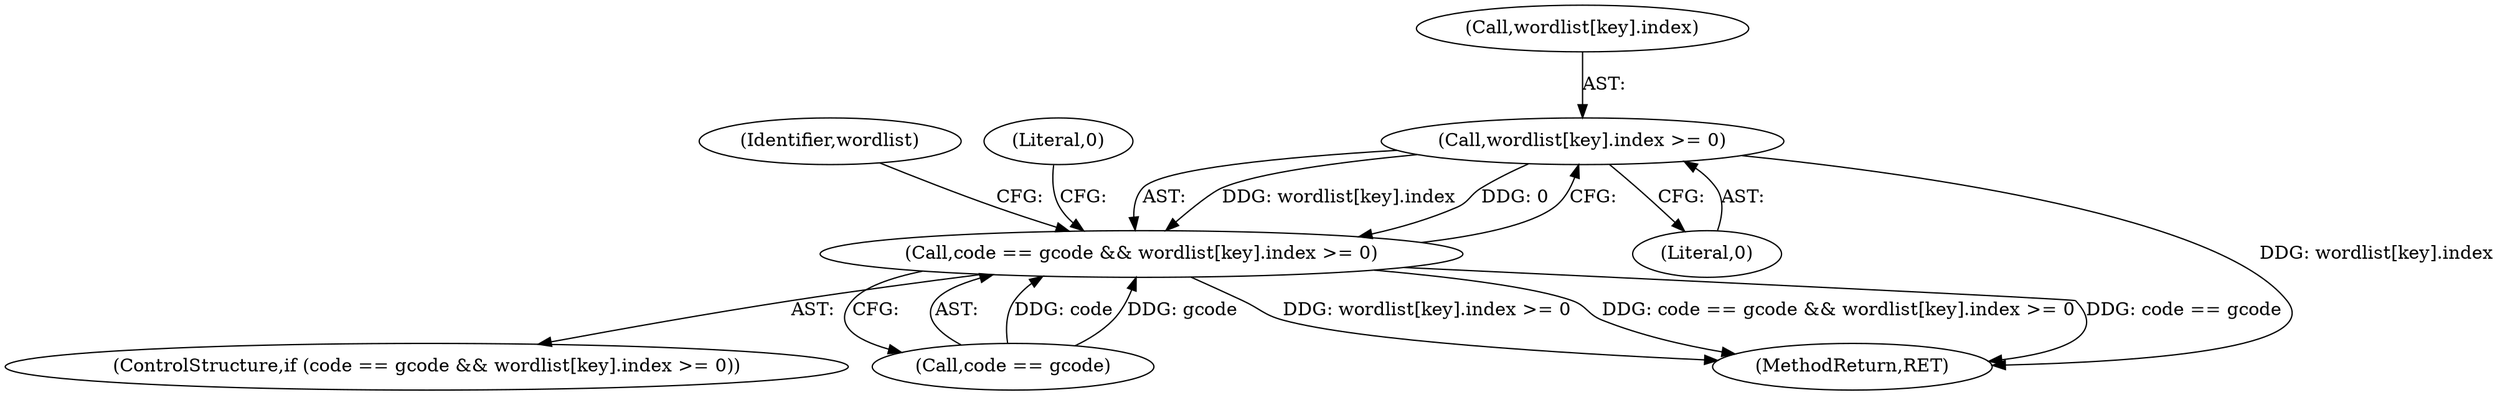digraph "0_oniguruma_166a6c3999bf06b4de0ab4ce6b088a468cc4029f@array" {
"1000139" [label="(Call,wordlist[key].index >= 0)"];
"1000135" [label="(Call,code == gcode && wordlist[key].index >= 0)"];
"1000135" [label="(Call,code == gcode && wordlist[key].index >= 0)"];
"1000140" [label="(Call,wordlist[key].index)"];
"1000145" [label="(Literal,0)"];
"1000149" [label="(Identifier,wordlist)"];
"1000136" [label="(Call,code == gcode)"];
"1000134" [label="(ControlStructure,if (code == gcode && wordlist[key].index >= 0))"];
"1000152" [label="(Literal,0)"];
"1000139" [label="(Call,wordlist[key].index >= 0)"];
"1000153" [label="(MethodReturn,RET)"];
"1000139" -> "1000135"  [label="AST: "];
"1000139" -> "1000145"  [label="CFG: "];
"1000140" -> "1000139"  [label="AST: "];
"1000145" -> "1000139"  [label="AST: "];
"1000135" -> "1000139"  [label="CFG: "];
"1000139" -> "1000153"  [label="DDG: wordlist[key].index"];
"1000139" -> "1000135"  [label="DDG: wordlist[key].index"];
"1000139" -> "1000135"  [label="DDG: 0"];
"1000135" -> "1000134"  [label="AST: "];
"1000135" -> "1000136"  [label="CFG: "];
"1000136" -> "1000135"  [label="AST: "];
"1000149" -> "1000135"  [label="CFG: "];
"1000152" -> "1000135"  [label="CFG: "];
"1000135" -> "1000153"  [label="DDG: wordlist[key].index >= 0"];
"1000135" -> "1000153"  [label="DDG: code == gcode && wordlist[key].index >= 0"];
"1000135" -> "1000153"  [label="DDG: code == gcode"];
"1000136" -> "1000135"  [label="DDG: code"];
"1000136" -> "1000135"  [label="DDG: gcode"];
}
